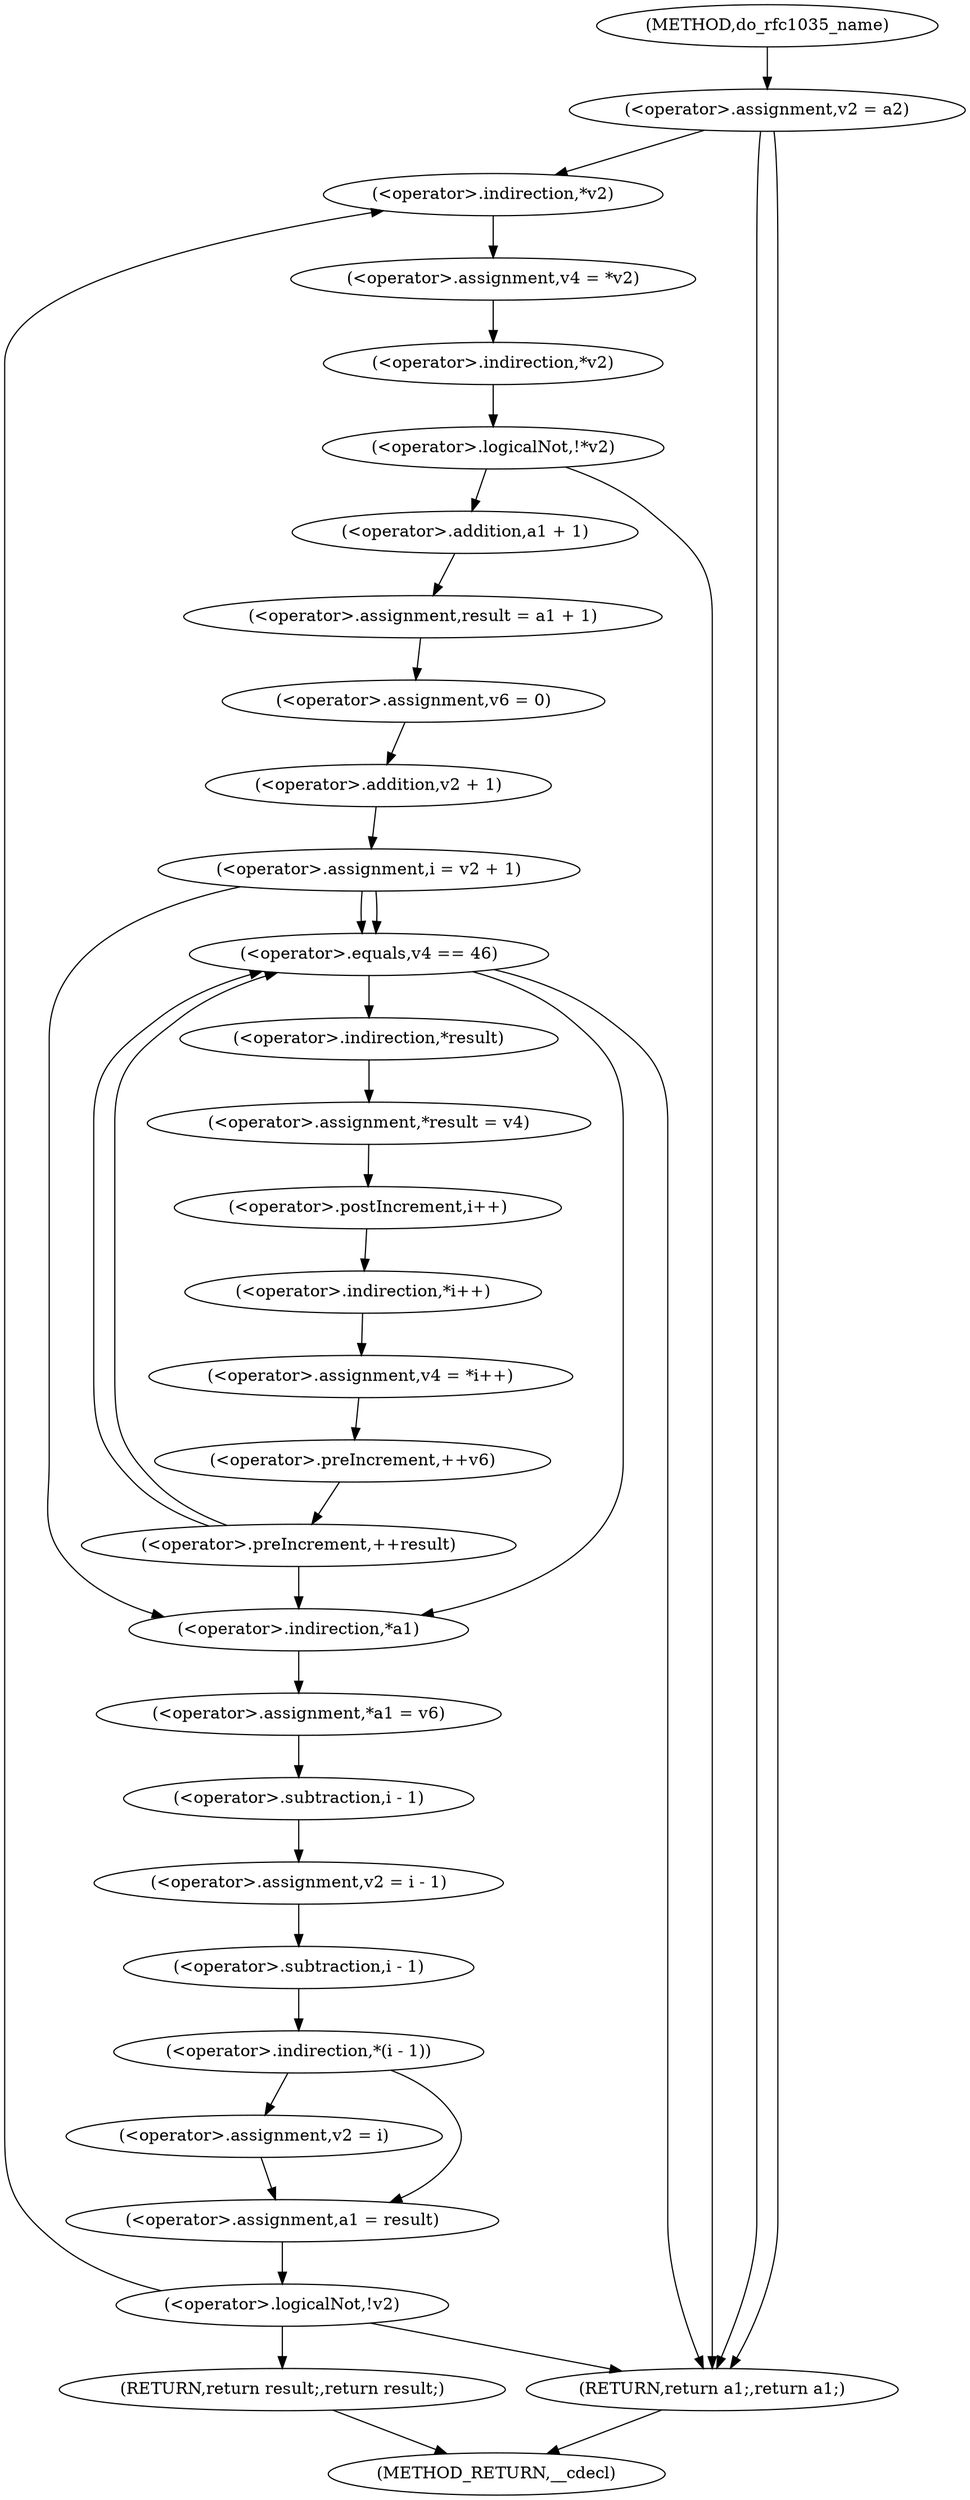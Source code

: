 digraph do_rfc1035_name {  
"1000115" [label = "(<operator>.assignment,v2 = a2)" ]
"1000124" [label = "(<operator>.assignment,v4 = *v2)" ]
"1000126" [label = "(<operator>.indirection,*v2)" ]
"1000129" [label = "(<operator>.logicalNot,!*v2)" ]
"1000130" [label = "(<operator>.indirection,*v2)" ]
"1000133" [label = "(<operator>.assignment,result = a1 + 1)" ]
"1000135" [label = "(<operator>.addition,a1 + 1)" ]
"1000138" [label = "(<operator>.assignment,v6 = 0)" ]
"1000142" [label = "(<operator>.assignment,i = v2 + 1)" ]
"1000144" [label = "(<operator>.addition,v2 + 1)" ]
"1000148" [label = "(<operator>.preIncrement,++result)" ]
"1000152" [label = "(<operator>.equals,v4 == 46)" ]
"1000156" [label = "(<operator>.assignment,*result = v4)" ]
"1000157" [label = "(<operator>.indirection,*result)" ]
"1000160" [label = "(<operator>.assignment,v4 = *i++)" ]
"1000162" [label = "(<operator>.indirection,*i++)" ]
"1000163" [label = "(<operator>.postIncrement,i++)" ]
"1000165" [label = "(<operator>.preIncrement,++v6)" ]
"1000167" [label = "(<operator>.assignment,*a1 = v6)" ]
"1000168" [label = "(<operator>.indirection,*a1)" ]
"1000171" [label = "(<operator>.assignment,v2 = i - 1)" ]
"1000173" [label = "(<operator>.subtraction,i - 1)" ]
"1000177" [label = "(<operator>.indirection,*(i - 1))" ]
"1000178" [label = "(<operator>.subtraction,i - 1)" ]
"1000181" [label = "(<operator>.assignment,v2 = i)" ]
"1000184" [label = "(<operator>.assignment,a1 = result)" ]
"1000188" [label = "(<operator>.logicalNot,!v2)" ]
"1000190" [label = "(RETURN,return result;,return result;)" ]
"1000192" [label = "(RETURN,return a1;,return a1;)" ]
"1000106" [label = "(METHOD,do_rfc1035_name)" ]
"1000194" [label = "(METHOD_RETURN,__cdecl)" ]
  "1000115" -> "1000126" 
  "1000115" -> "1000192" 
  "1000115" -> "1000192" 
  "1000124" -> "1000130" 
  "1000126" -> "1000124" 
  "1000129" -> "1000192" 
  "1000129" -> "1000135" 
  "1000130" -> "1000129" 
  "1000133" -> "1000138" 
  "1000135" -> "1000133" 
  "1000138" -> "1000144" 
  "1000142" -> "1000152" 
  "1000142" -> "1000152" 
  "1000142" -> "1000168" 
  "1000144" -> "1000142" 
  "1000148" -> "1000152" 
  "1000148" -> "1000152" 
  "1000148" -> "1000168" 
  "1000152" -> "1000168" 
  "1000152" -> "1000192" 
  "1000152" -> "1000157" 
  "1000156" -> "1000163" 
  "1000157" -> "1000156" 
  "1000160" -> "1000165" 
  "1000162" -> "1000160" 
  "1000163" -> "1000162" 
  "1000165" -> "1000148" 
  "1000167" -> "1000173" 
  "1000168" -> "1000167" 
  "1000171" -> "1000178" 
  "1000173" -> "1000171" 
  "1000177" -> "1000181" 
  "1000177" -> "1000184" 
  "1000178" -> "1000177" 
  "1000181" -> "1000184" 
  "1000184" -> "1000188" 
  "1000188" -> "1000126" 
  "1000188" -> "1000192" 
  "1000188" -> "1000190" 
  "1000190" -> "1000194" 
  "1000192" -> "1000194" 
  "1000106" -> "1000115" 
}
